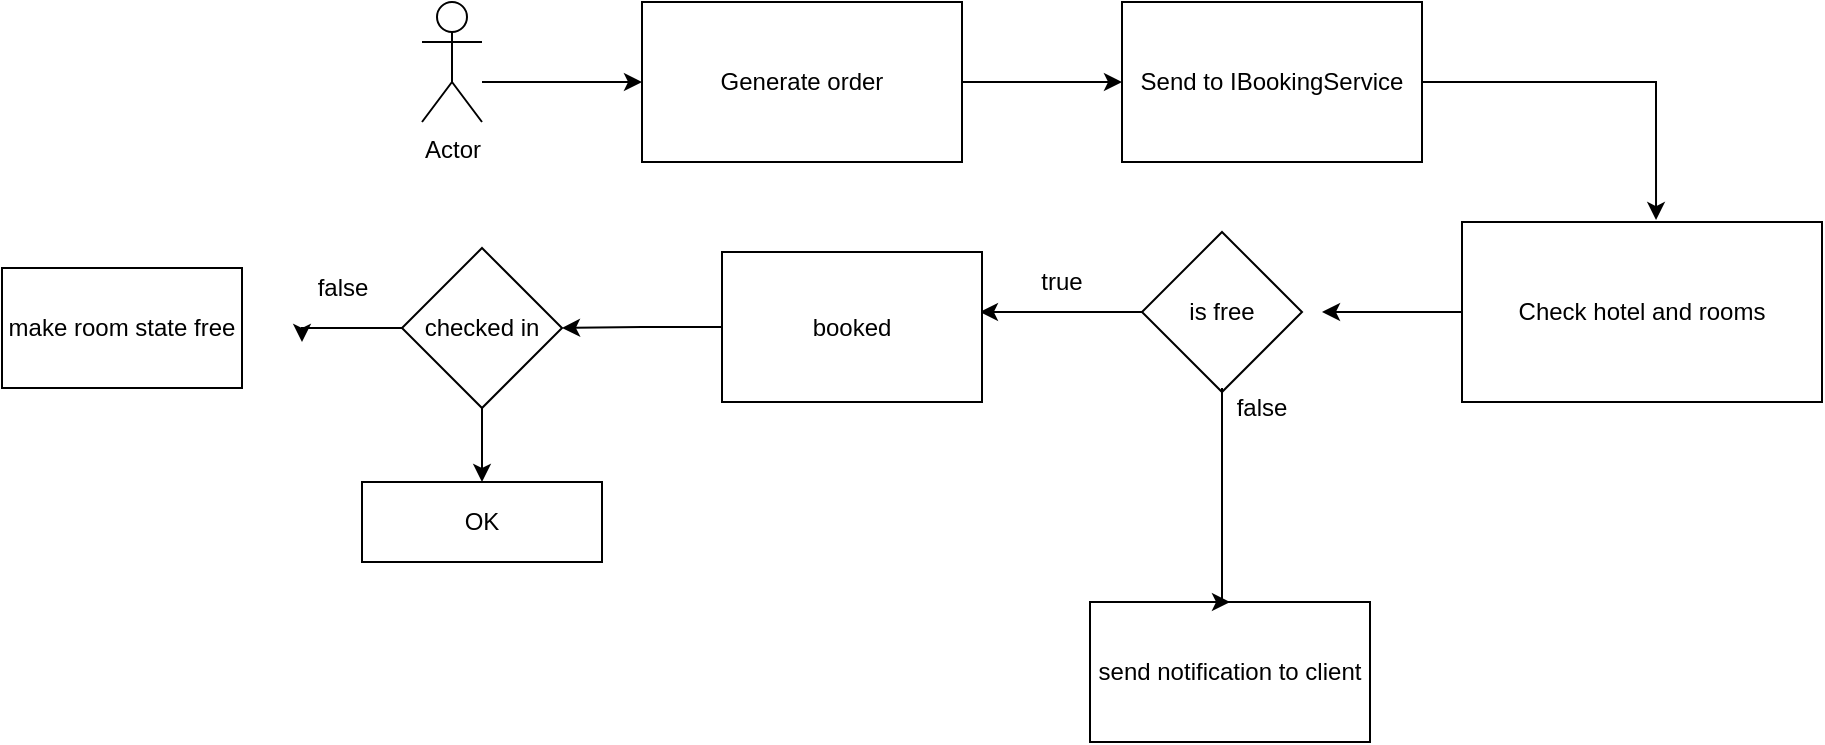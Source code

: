 <mxfile version="14.6.11" type="device"><diagram id="C5RBs43oDa-KdzZeNtuy" name="Page-1"><mxGraphModel dx="2187" dy="802" grid="1" gridSize="10" guides="1" tooltips="1" connect="1" arrows="1" fold="1" page="1" pageScale="1" pageWidth="827" pageHeight="1169" math="0" shadow="0"><root><mxCell id="WIyWlLk6GJQsqaUBKTNV-0"/><mxCell id="WIyWlLk6GJQsqaUBKTNV-1" parent="WIyWlLk6GJQsqaUBKTNV-0"/><mxCell id="omTOaFCVL_0OEFlca5s5-2" style="edgeStyle=orthogonalEdgeStyle;rounded=0;orthogonalLoop=1;jettySize=auto;html=1;entryX=0;entryY=0.5;entryDx=0;entryDy=0;" edge="1" parent="WIyWlLk6GJQsqaUBKTNV-1" source="omTOaFCVL_0OEFlca5s5-0" target="omTOaFCVL_0OEFlca5s5-1"><mxGeometry relative="1" as="geometry"><Array as="points"><mxPoint x="140" y="80"/><mxPoint x="140" y="80"/></Array></mxGeometry></mxCell><mxCell id="omTOaFCVL_0OEFlca5s5-0" value="Actor" style="shape=umlActor;verticalLabelPosition=bottom;verticalAlign=top;html=1;outlineConnect=0;" vertex="1" parent="WIyWlLk6GJQsqaUBKTNV-1"><mxGeometry x="80" y="40" width="30" height="60" as="geometry"/></mxCell><mxCell id="omTOaFCVL_0OEFlca5s5-4" style="edgeStyle=orthogonalEdgeStyle;rounded=0;orthogonalLoop=1;jettySize=auto;html=1;exitX=1;exitY=0.5;exitDx=0;exitDy=0;entryX=0;entryY=0.5;entryDx=0;entryDy=0;" edge="1" parent="WIyWlLk6GJQsqaUBKTNV-1" source="omTOaFCVL_0OEFlca5s5-1" target="omTOaFCVL_0OEFlca5s5-3"><mxGeometry relative="1" as="geometry"/></mxCell><mxCell id="omTOaFCVL_0OEFlca5s5-1" value="Generate order" style="rounded=0;whiteSpace=wrap;html=1;" vertex="1" parent="WIyWlLk6GJQsqaUBKTNV-1"><mxGeometry x="190" y="40" width="160" height="80" as="geometry"/></mxCell><mxCell id="omTOaFCVL_0OEFlca5s5-7" style="edgeStyle=orthogonalEdgeStyle;rounded=0;orthogonalLoop=1;jettySize=auto;html=1;exitX=1;exitY=0.5;exitDx=0;exitDy=0;entryX=0.539;entryY=-0.011;entryDx=0;entryDy=0;entryPerimeter=0;" edge="1" parent="WIyWlLk6GJQsqaUBKTNV-1" source="omTOaFCVL_0OEFlca5s5-3" target="omTOaFCVL_0OEFlca5s5-6"><mxGeometry relative="1" as="geometry"/></mxCell><mxCell id="omTOaFCVL_0OEFlca5s5-3" value="Send to IBookingService" style="rounded=0;whiteSpace=wrap;html=1;" vertex="1" parent="WIyWlLk6GJQsqaUBKTNV-1"><mxGeometry x="430" y="40" width="150" height="80" as="geometry"/></mxCell><mxCell id="omTOaFCVL_0OEFlca5s5-8" style="edgeStyle=orthogonalEdgeStyle;rounded=0;orthogonalLoop=1;jettySize=auto;html=1;exitX=0;exitY=0.5;exitDx=0;exitDy=0;" edge="1" parent="WIyWlLk6GJQsqaUBKTNV-1" source="omTOaFCVL_0OEFlca5s5-6"><mxGeometry relative="1" as="geometry"><mxPoint x="530" y="195" as="targetPoint"/></mxGeometry></mxCell><mxCell id="omTOaFCVL_0OEFlca5s5-6" value="Check hotel and rooms" style="rounded=0;whiteSpace=wrap;html=1;" vertex="1" parent="WIyWlLk6GJQsqaUBKTNV-1"><mxGeometry x="600" y="150" width="180" height="90" as="geometry"/></mxCell><mxCell id="omTOaFCVL_0OEFlca5s5-13" style="edgeStyle=orthogonalEdgeStyle;rounded=0;orthogonalLoop=1;jettySize=auto;html=1;exitX=0;exitY=0.5;exitDx=0;exitDy=0;entryX=0.992;entryY=0.4;entryDx=0;entryDy=0;entryPerimeter=0;" edge="1" parent="WIyWlLk6GJQsqaUBKTNV-1" source="omTOaFCVL_0OEFlca5s5-9" target="omTOaFCVL_0OEFlca5s5-10"><mxGeometry relative="1" as="geometry"/></mxCell><mxCell id="omTOaFCVL_0OEFlca5s5-9" value="is free" style="rhombus;whiteSpace=wrap;html=1;" vertex="1" parent="WIyWlLk6GJQsqaUBKTNV-1"><mxGeometry x="440" y="155" width="80" height="80" as="geometry"/></mxCell><mxCell id="omTOaFCVL_0OEFlca5s5-20" style="edgeStyle=orthogonalEdgeStyle;rounded=0;orthogonalLoop=1;jettySize=auto;html=1;exitX=0;exitY=0.5;exitDx=0;exitDy=0;entryX=1;entryY=0.5;entryDx=0;entryDy=0;" edge="1" parent="WIyWlLk6GJQsqaUBKTNV-1" source="omTOaFCVL_0OEFlca5s5-10" target="omTOaFCVL_0OEFlca5s5-19"><mxGeometry relative="1" as="geometry"/></mxCell><mxCell id="omTOaFCVL_0OEFlca5s5-10" value="booked" style="rounded=0;whiteSpace=wrap;html=1;" vertex="1" parent="WIyWlLk6GJQsqaUBKTNV-1"><mxGeometry x="230" y="165" width="130" height="75" as="geometry"/></mxCell><mxCell id="omTOaFCVL_0OEFlca5s5-11" value="send notification to client" style="rounded=0;whiteSpace=wrap;html=1;" vertex="1" parent="WIyWlLk6GJQsqaUBKTNV-1"><mxGeometry x="414" y="340" width="140" height="70" as="geometry"/></mxCell><mxCell id="omTOaFCVL_0OEFlca5s5-14" value="true" style="text;html=1;strokeColor=none;fillColor=none;align=center;verticalAlign=middle;whiteSpace=wrap;rounded=0;" vertex="1" parent="WIyWlLk6GJQsqaUBKTNV-1"><mxGeometry x="380" y="170" width="40" height="20" as="geometry"/></mxCell><mxCell id="omTOaFCVL_0OEFlca5s5-18" style="edgeStyle=orthogonalEdgeStyle;rounded=0;orthogonalLoop=1;jettySize=auto;html=1;exitX=0;exitY=0;exitDx=0;exitDy=0;entryX=0.5;entryY=0;entryDx=0;entryDy=0;" edge="1" parent="WIyWlLk6GJQsqaUBKTNV-1" source="omTOaFCVL_0OEFlca5s5-15" target="omTOaFCVL_0OEFlca5s5-11"><mxGeometry relative="1" as="geometry"><Array as="points"><mxPoint x="480" y="340"/></Array></mxGeometry></mxCell><mxCell id="omTOaFCVL_0OEFlca5s5-15" value="false" style="text;html=1;strokeColor=none;fillColor=none;align=center;verticalAlign=middle;whiteSpace=wrap;rounded=0;" vertex="1" parent="WIyWlLk6GJQsqaUBKTNV-1"><mxGeometry x="480" y="233" width="40" height="20" as="geometry"/></mxCell><mxCell id="omTOaFCVL_0OEFlca5s5-21" style="edgeStyle=orthogonalEdgeStyle;rounded=0;orthogonalLoop=1;jettySize=auto;html=1;exitX=0.5;exitY=1;exitDx=0;exitDy=0;" edge="1" parent="WIyWlLk6GJQsqaUBKTNV-1" source="omTOaFCVL_0OEFlca5s5-19"><mxGeometry relative="1" as="geometry"><mxPoint x="110" y="280" as="targetPoint"/></mxGeometry></mxCell><mxCell id="omTOaFCVL_0OEFlca5s5-22" style="edgeStyle=orthogonalEdgeStyle;rounded=0;orthogonalLoop=1;jettySize=auto;html=1;exitX=0;exitY=0.5;exitDx=0;exitDy=0;" edge="1" parent="WIyWlLk6GJQsqaUBKTNV-1" source="omTOaFCVL_0OEFlca5s5-19"><mxGeometry relative="1" as="geometry"><mxPoint x="20" y="210" as="targetPoint"/><Array as="points"><mxPoint x="20" y="203"/></Array></mxGeometry></mxCell><mxCell id="omTOaFCVL_0OEFlca5s5-19" value="checked in" style="rhombus;whiteSpace=wrap;html=1;" vertex="1" parent="WIyWlLk6GJQsqaUBKTNV-1"><mxGeometry x="70" y="163" width="80" height="80" as="geometry"/></mxCell><mxCell id="omTOaFCVL_0OEFlca5s5-23" value="make room state&amp;nbsp;free" style="rounded=0;whiteSpace=wrap;html=1;" vertex="1" parent="WIyWlLk6GJQsqaUBKTNV-1"><mxGeometry x="-130" y="173" width="120" height="60" as="geometry"/></mxCell><mxCell id="omTOaFCVL_0OEFlca5s5-24" value="false" style="text;html=1;align=center;verticalAlign=middle;resizable=0;points=[];autosize=1;strokeColor=none;" vertex="1" parent="WIyWlLk6GJQsqaUBKTNV-1"><mxGeometry x="20" y="173" width="40" height="20" as="geometry"/></mxCell><mxCell id="omTOaFCVL_0OEFlca5s5-25" value="OK" style="rounded=0;whiteSpace=wrap;html=1;" vertex="1" parent="WIyWlLk6GJQsqaUBKTNV-1"><mxGeometry x="50" y="280" width="120" height="40" as="geometry"/></mxCell></root></mxGraphModel></diagram></mxfile>